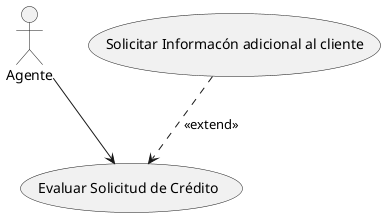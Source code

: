 @startuml
actor Agente


  Agente --> (Evaluar Solicitud de Crédito)
  (Solicitar Informacón adicional al cliente) ..> (Evaluar Solicitud de Crédito) : <<extend>>



@enduml